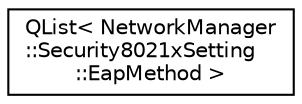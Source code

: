 digraph "类继承关系图"
{
  edge [fontname="Helvetica",fontsize="10",labelfontname="Helvetica",labelfontsize="10"];
  node [fontname="Helvetica",fontsize="10",shape=record];
  rankdir="LR";
  Node0 [label="QList\< NetworkManager\l::Security8021xSetting\l::EapMethod \>",height=0.2,width=0.4,color="black", fillcolor="white", style="filled",URL="$class_q_list.html"];
}
